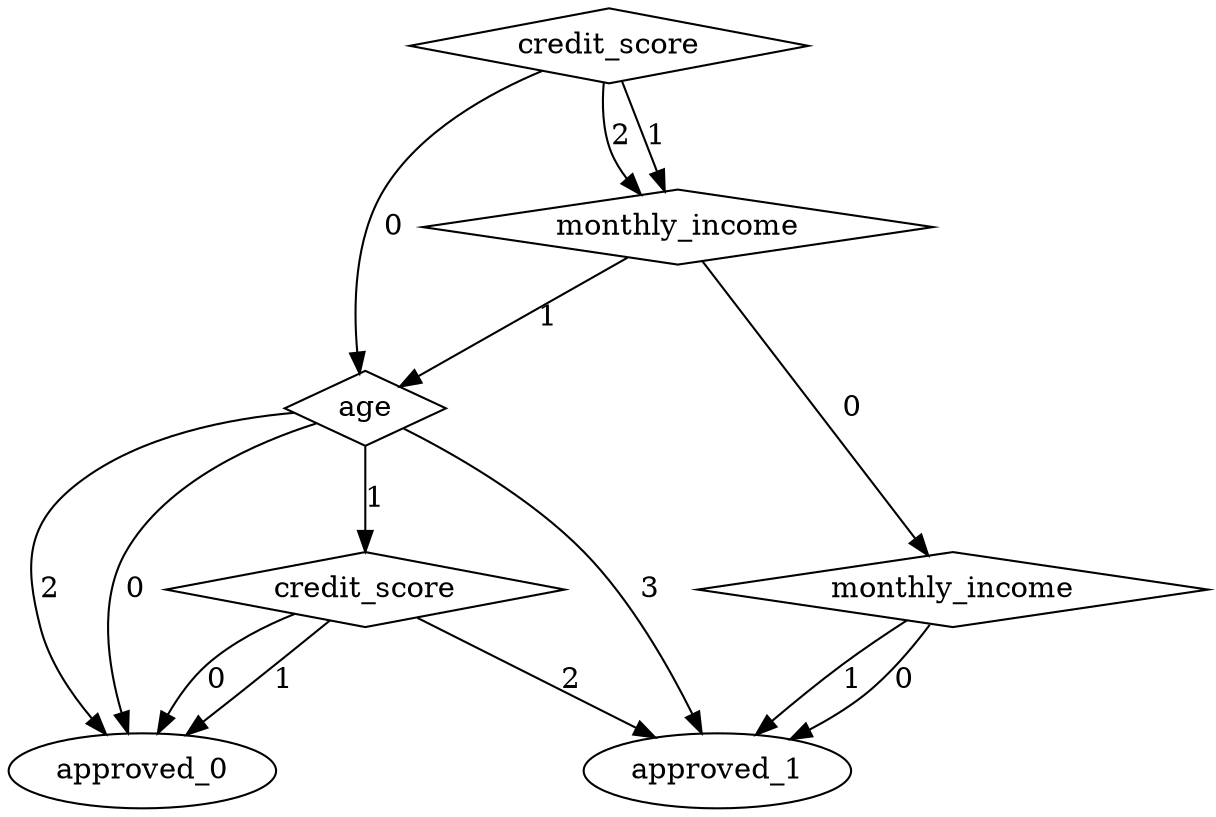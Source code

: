 digraph {
node [label=approved_1,style=""] approved_1
node [label=approved_0,style=""] approved_0
node [label=approved_0,style=""] approved_0
node [label=approved_1,style=""] approved_1
node [label=approved_1,style=""] approved_1
node [label=approved_1,style=""] approved_1
node [label=approved_0,style=""] approved_0
node [label=approved_0,style=""] approved_0
node [label=credit_score,shape="diamond",style=""] 4
node [label=monthly_income,shape="diamond",style=""] 3
node [label=age,shape="diamond",style=""] 2
node [label=monthly_income,shape="diamond",style=""] 1
node [label=credit_score,shape="diamond",style=""] 0

4 -> approved_1 [label="2"]
4 -> approved_0 [label="1"]
4 -> approved_0 [label="0"]
3 -> approved_1 [label="1"]
3 -> approved_1 [label="0"]
2 -> approved_1 [label="3"]
2 -> approved_0 [label="2"]
2 -> 4 [label="1"]
2 -> approved_0 [label="0"]
1 -> 2 [label="1"]
1 -> 3 [label="0"]
0 -> 1 [label="2"]
0 -> 1 [label="1"]
0 -> 2 [label="0"]
}